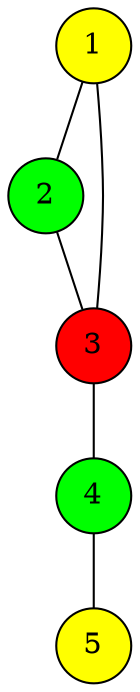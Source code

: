 graph G {
  node [shape=circle,style=filled];
  1 [label="1",fillcolor="yellow"];
  2 [label="2",fillcolor="green"];
  3 [label="3",fillcolor="red"];
  4 [label="4",fillcolor="green"];
  5 [label="5",fillcolor="yellow"];
  1 -- 2;
  1 -- 3;
  2 -- 3;
  3 -- 4;
  4 -- 5;
}